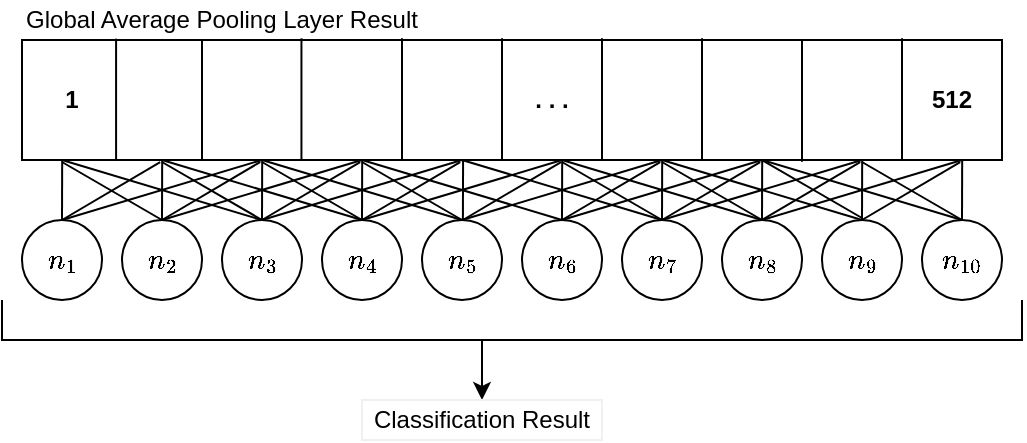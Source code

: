 <mxfile version="14.6.13" type="device"><diagram id="44kr0GUR_0mZBJOBRpSQ" name="Page-1"><mxGraphModel dx="1185" dy="718" grid="1" gridSize="10" guides="1" tooltips="1" connect="1" arrows="1" fold="1" page="1" pageScale="1" pageWidth="850" pageHeight="1100" math="1" shadow="0"><root><mxCell id="0"/><mxCell id="1" parent="0"/><mxCell id="lbWZ5L9B7UxWG1Ia3VkN-7" value="&lt;span&gt;$$n_9$$&lt;/span&gt;" style="ellipse;whiteSpace=wrap;html=1;aspect=fixed;" vertex="1" parent="1"><mxGeometry x="690" y="270" width="40" height="40" as="geometry"/></mxCell><mxCell id="lbWZ5L9B7UxWG1Ia3VkN-12" value="" style="rounded=0;whiteSpace=wrap;html=1;" vertex="1" parent="1"><mxGeometry x="290" y="180" width="490" height="60" as="geometry"/></mxCell><mxCell id="lbWZ5L9B7UxWG1Ia3VkN-15" value="" style="endArrow=none;html=1;exitX=0.096;exitY=1.003;exitDx=0;exitDy=0;exitPerimeter=0;entryX=0.096;entryY=-0.011;entryDx=0;entryDy=0;entryPerimeter=0;" edge="1" parent="1" source="lbWZ5L9B7UxWG1Ia3VkN-12" target="lbWZ5L9B7UxWG1Ia3VkN-12"><mxGeometry width="50" height="50" relative="1" as="geometry"><mxPoint x="330" y="235" as="sourcePoint"/><mxPoint x="330" y="185" as="targetPoint"/></mxGeometry></mxCell><mxCell id="lbWZ5L9B7UxWG1Ia3VkN-16" value="&lt;span&gt;$$n_8$$&lt;/span&gt;" style="ellipse;whiteSpace=wrap;html=1;aspect=fixed;" vertex="1" parent="1"><mxGeometry x="640" y="270" width="40" height="40" as="geometry"/></mxCell><mxCell id="lbWZ5L9B7UxWG1Ia3VkN-17" value="&lt;span&gt;$$n_7$$&lt;/span&gt;" style="ellipse;whiteSpace=wrap;html=1;aspect=fixed;" vertex="1" parent="1"><mxGeometry x="590" y="270" width="40" height="40" as="geometry"/></mxCell><mxCell id="lbWZ5L9B7UxWG1Ia3VkN-18" value="&lt;span&gt;$$n_6$$&lt;/span&gt;" style="ellipse;whiteSpace=wrap;html=1;aspect=fixed;" vertex="1" parent="1"><mxGeometry x="540" y="270" width="40" height="40" as="geometry"/></mxCell><mxCell id="lbWZ5L9B7UxWG1Ia3VkN-19" value="&lt;span&gt;$$n_5$$&lt;/span&gt;" style="ellipse;whiteSpace=wrap;html=1;aspect=fixed;" vertex="1" parent="1"><mxGeometry x="490" y="270" width="40" height="40" as="geometry"/></mxCell><mxCell id="lbWZ5L9B7UxWG1Ia3VkN-20" value="&lt;span&gt;$$n_{10}$$&lt;/span&gt;" style="ellipse;whiteSpace=wrap;html=1;aspect=fixed;" vertex="1" parent="1"><mxGeometry x="740" y="270" width="40" height="40" as="geometry"/></mxCell><mxCell id="lbWZ5L9B7UxWG1Ia3VkN-21" value="&lt;span&gt;$$n_3$$&lt;/span&gt;" style="ellipse;whiteSpace=wrap;html=1;aspect=fixed;" vertex="1" parent="1"><mxGeometry x="390" y="270" width="40" height="40" as="geometry"/></mxCell><mxCell id="lbWZ5L9B7UxWG1Ia3VkN-22" value="&lt;span&gt;$$n_2$$&lt;/span&gt;" style="ellipse;whiteSpace=wrap;html=1;aspect=fixed;" vertex="1" parent="1"><mxGeometry x="340" y="270" width="40" height="40" as="geometry"/></mxCell><mxCell id="lbWZ5L9B7UxWG1Ia3VkN-23" value="$$n_1$$" style="ellipse;whiteSpace=wrap;html=1;aspect=fixed;" vertex="1" parent="1"><mxGeometry x="290" y="270" width="40" height="40" as="geometry"/></mxCell><mxCell id="lbWZ5L9B7UxWG1Ia3VkN-24" value="&lt;span&gt;$$n_4$$&lt;/span&gt;" style="ellipse;whiteSpace=wrap;html=1;aspect=fixed;" vertex="1" parent="1"><mxGeometry x="440" y="270" width="40" height="40" as="geometry"/></mxCell><mxCell id="lbWZ5L9B7UxWG1Ia3VkN-25" value="" style="endArrow=none;html=1;exitX=0.096;exitY=1.003;exitDx=0;exitDy=0;exitPerimeter=0;entryX=0.096;entryY=-0.011;entryDx=0;entryDy=0;entryPerimeter=0;" edge="1" parent="1"><mxGeometry width="50" height="50" relative="1" as="geometry"><mxPoint x="380.0" y="240.42" as="sourcePoint"/><mxPoint x="380.0" y="179.58" as="targetPoint"/></mxGeometry></mxCell><mxCell id="lbWZ5L9B7UxWG1Ia3VkN-26" value="" style="endArrow=none;html=1;exitX=0.096;exitY=1.003;exitDx=0;exitDy=0;exitPerimeter=0;entryX=0.096;entryY=-0.011;entryDx=0;entryDy=0;entryPerimeter=0;" edge="1" parent="1"><mxGeometry width="50" height="50" relative="1" as="geometry"><mxPoint x="429.72" y="240" as="sourcePoint"/><mxPoint x="429.72" y="179.16" as="targetPoint"/></mxGeometry></mxCell><mxCell id="lbWZ5L9B7UxWG1Ia3VkN-27" value="" style="endArrow=none;html=1;exitX=0.096;exitY=1.003;exitDx=0;exitDy=0;exitPerimeter=0;entryX=0.096;entryY=-0.011;entryDx=0;entryDy=0;entryPerimeter=0;" edge="1" parent="1"><mxGeometry width="50" height="50" relative="1" as="geometry"><mxPoint x="480.0" y="240" as="sourcePoint"/><mxPoint x="480.0" y="179.16" as="targetPoint"/></mxGeometry></mxCell><mxCell id="lbWZ5L9B7UxWG1Ia3VkN-30" value="" style="endArrow=none;html=1;exitX=0.096;exitY=1.003;exitDx=0;exitDy=0;exitPerimeter=0;entryX=0.096;entryY=-0.011;entryDx=0;entryDy=0;entryPerimeter=0;" edge="1" parent="1"><mxGeometry width="50" height="50" relative="1" as="geometry"><mxPoint x="530" y="240" as="sourcePoint"/><mxPoint x="530" y="179.16" as="targetPoint"/></mxGeometry></mxCell><mxCell id="lbWZ5L9B7UxWG1Ia3VkN-31" value="" style="endArrow=none;html=1;exitX=0.096;exitY=1.003;exitDx=0;exitDy=0;exitPerimeter=0;entryX=0.096;entryY=-0.011;entryDx=0;entryDy=0;entryPerimeter=0;" edge="1" parent="1"><mxGeometry width="50" height="50" relative="1" as="geometry"><mxPoint x="580" y="240" as="sourcePoint"/><mxPoint x="580" y="179.16" as="targetPoint"/></mxGeometry></mxCell><mxCell id="lbWZ5L9B7UxWG1Ia3VkN-32" value="" style="endArrow=none;html=1;exitX=0.096;exitY=1.003;exitDx=0;exitDy=0;exitPerimeter=0;entryX=0.096;entryY=-0.011;entryDx=0;entryDy=0;entryPerimeter=0;" edge="1" parent="1"><mxGeometry width="50" height="50" relative="1" as="geometry"><mxPoint x="630" y="240" as="sourcePoint"/><mxPoint x="630" y="179.16" as="targetPoint"/></mxGeometry></mxCell><mxCell id="lbWZ5L9B7UxWG1Ia3VkN-33" value="" style="endArrow=none;html=1;exitX=0.096;exitY=1.003;exitDx=0;exitDy=0;exitPerimeter=0;entryX=0.096;entryY=-0.011;entryDx=0;entryDy=0;entryPerimeter=0;" edge="1" parent="1"><mxGeometry width="50" height="50" relative="1" as="geometry"><mxPoint x="680" y="240.84" as="sourcePoint"/><mxPoint x="680" y="180.0" as="targetPoint"/></mxGeometry></mxCell><mxCell id="lbWZ5L9B7UxWG1Ia3VkN-34" value="" style="endArrow=none;html=1;exitX=0.096;exitY=1.003;exitDx=0;exitDy=0;exitPerimeter=0;entryX=0.096;entryY=-0.011;entryDx=0;entryDy=0;entryPerimeter=0;" edge="1" parent="1"><mxGeometry width="50" height="50" relative="1" as="geometry"><mxPoint x="730" y="240.0" as="sourcePoint"/><mxPoint x="730" y="179.16" as="targetPoint"/></mxGeometry></mxCell><mxCell id="lbWZ5L9B7UxWG1Ia3VkN-36" value="" style="endArrow=none;html=1;entryX=0.5;entryY=0;entryDx=0;entryDy=0;exitX=0.041;exitY=1;exitDx=0;exitDy=0;exitPerimeter=0;" edge="1" parent="1" source="lbWZ5L9B7UxWG1Ia3VkN-12" target="lbWZ5L9B7UxWG1Ia3VkN-23"><mxGeometry width="50" height="50" relative="1" as="geometry"><mxPoint x="190" y="330" as="sourcePoint"/><mxPoint x="240" y="280" as="targetPoint"/></mxGeometry></mxCell><mxCell id="lbWZ5L9B7UxWG1Ia3VkN-37" value="" style="endArrow=none;html=1;exitX=0.5;exitY=0;exitDx=0;exitDy=0;entryX=0.141;entryY=1.017;entryDx=0;entryDy=0;entryPerimeter=0;" edge="1" parent="1" source="lbWZ5L9B7UxWG1Ia3VkN-23" target="lbWZ5L9B7UxWG1Ia3VkN-12"><mxGeometry width="50" height="50" relative="1" as="geometry"><mxPoint x="380" y="280" as="sourcePoint"/><mxPoint x="430" y="230" as="targetPoint"/></mxGeometry></mxCell><mxCell id="lbWZ5L9B7UxWG1Ia3VkN-38" value="" style="endArrow=none;html=1;entryX=0.5;entryY=0;entryDx=0;entryDy=0;exitX=0.041;exitY=1;exitDx=0;exitDy=0;exitPerimeter=0;" edge="1" parent="1"><mxGeometry width="50" height="50" relative="1" as="geometry"><mxPoint x="360.09" y="240" as="sourcePoint"/><mxPoint x="360" y="270" as="targetPoint"/></mxGeometry></mxCell><mxCell id="lbWZ5L9B7UxWG1Ia3VkN-39" value="" style="endArrow=none;html=1;exitX=0.5;exitY=0;exitDx=0;exitDy=0;entryX=0.141;entryY=1.017;entryDx=0;entryDy=0;entryPerimeter=0;" edge="1" parent="1"><mxGeometry width="50" height="50" relative="1" as="geometry"><mxPoint x="360" y="270" as="sourcePoint"/><mxPoint x="409.09" y="241.02" as="targetPoint"/></mxGeometry></mxCell><mxCell id="lbWZ5L9B7UxWG1Ia3VkN-40" value="" style="endArrow=none;html=1;entryX=0.5;entryY=0;entryDx=0;entryDy=0;exitX=0.041;exitY=1;exitDx=0;exitDy=0;exitPerimeter=0;" edge="1" parent="1"><mxGeometry width="50" height="50" relative="1" as="geometry"><mxPoint x="410.09" y="240" as="sourcePoint"/><mxPoint x="410" y="270" as="targetPoint"/></mxGeometry></mxCell><mxCell id="lbWZ5L9B7UxWG1Ia3VkN-41" value="" style="endArrow=none;html=1;exitX=0.5;exitY=0;exitDx=0;exitDy=0;entryX=0.141;entryY=1.017;entryDx=0;entryDy=0;entryPerimeter=0;" edge="1" parent="1"><mxGeometry width="50" height="50" relative="1" as="geometry"><mxPoint x="410" y="270" as="sourcePoint"/><mxPoint x="459.09" y="241.02" as="targetPoint"/></mxGeometry></mxCell><mxCell id="lbWZ5L9B7UxWG1Ia3VkN-42" value="" style="endArrow=none;html=1;entryX=0.5;entryY=0;entryDx=0;entryDy=0;exitX=0.041;exitY=1;exitDx=0;exitDy=0;exitPerimeter=0;" edge="1" parent="1"><mxGeometry width="50" height="50" relative="1" as="geometry"><mxPoint x="460.09" y="240" as="sourcePoint"/><mxPoint x="460" y="270" as="targetPoint"/></mxGeometry></mxCell><mxCell id="lbWZ5L9B7UxWG1Ia3VkN-43" value="" style="endArrow=none;html=1;exitX=0.5;exitY=0;exitDx=0;exitDy=0;entryX=0.141;entryY=1.017;entryDx=0;entryDy=0;entryPerimeter=0;" edge="1" parent="1"><mxGeometry width="50" height="50" relative="1" as="geometry"><mxPoint x="460" y="270" as="sourcePoint"/><mxPoint x="509.09" y="241.02" as="targetPoint"/></mxGeometry></mxCell><mxCell id="lbWZ5L9B7UxWG1Ia3VkN-44" value="" style="endArrow=none;html=1;entryX=0.5;entryY=0;entryDx=0;entryDy=0;exitX=0.041;exitY=1;exitDx=0;exitDy=0;exitPerimeter=0;" edge="1" parent="1"><mxGeometry width="50" height="50" relative="1" as="geometry"><mxPoint x="510.54" y="240" as="sourcePoint"/><mxPoint x="510.45" y="270" as="targetPoint"/></mxGeometry></mxCell><mxCell id="lbWZ5L9B7UxWG1Ia3VkN-45" value="" style="endArrow=none;html=1;exitX=0.5;exitY=0;exitDx=0;exitDy=0;entryX=0.141;entryY=1.017;entryDx=0;entryDy=0;entryPerimeter=0;" edge="1" parent="1"><mxGeometry width="50" height="50" relative="1" as="geometry"><mxPoint x="510.45" y="270" as="sourcePoint"/><mxPoint x="559.54" y="241.02" as="targetPoint"/></mxGeometry></mxCell><mxCell id="lbWZ5L9B7UxWG1Ia3VkN-46" value="" style="endArrow=none;html=1;entryX=0.5;entryY=0;entryDx=0;entryDy=0;exitX=0.041;exitY=1;exitDx=0;exitDy=0;exitPerimeter=0;" edge="1" parent="1"><mxGeometry width="50" height="50" relative="1" as="geometry"><mxPoint x="560.09" y="240" as="sourcePoint"/><mxPoint x="560" y="270" as="targetPoint"/></mxGeometry></mxCell><mxCell id="lbWZ5L9B7UxWG1Ia3VkN-47" value="" style="endArrow=none;html=1;exitX=0.5;exitY=0;exitDx=0;exitDy=0;entryX=0.141;entryY=1.017;entryDx=0;entryDy=0;entryPerimeter=0;" edge="1" parent="1"><mxGeometry width="50" height="50" relative="1" as="geometry"><mxPoint x="560" y="270" as="sourcePoint"/><mxPoint x="609.09" y="241.02" as="targetPoint"/></mxGeometry></mxCell><mxCell id="lbWZ5L9B7UxWG1Ia3VkN-48" value="" style="endArrow=none;html=1;entryX=0.5;entryY=0;entryDx=0;entryDy=0;exitX=0.041;exitY=1;exitDx=0;exitDy=0;exitPerimeter=0;" edge="1" parent="1"><mxGeometry width="50" height="50" relative="1" as="geometry"><mxPoint x="610.09" y="240" as="sourcePoint"/><mxPoint x="610" y="270" as="targetPoint"/></mxGeometry></mxCell><mxCell id="lbWZ5L9B7UxWG1Ia3VkN-49" value="" style="endArrow=none;html=1;exitX=0.5;exitY=0;exitDx=0;exitDy=0;entryX=0.141;entryY=1.017;entryDx=0;entryDy=0;entryPerimeter=0;" edge="1" parent="1"><mxGeometry width="50" height="50" relative="1" as="geometry"><mxPoint x="610" y="270" as="sourcePoint"/><mxPoint x="659.09" y="241.02" as="targetPoint"/></mxGeometry></mxCell><mxCell id="lbWZ5L9B7UxWG1Ia3VkN-50" value="" style="endArrow=none;html=1;entryX=0.5;entryY=0;entryDx=0;entryDy=0;exitX=0.041;exitY=1;exitDx=0;exitDy=0;exitPerimeter=0;" edge="1" parent="1"><mxGeometry width="50" height="50" relative="1" as="geometry"><mxPoint x="660.09" y="240" as="sourcePoint"/><mxPoint x="660" y="270" as="targetPoint"/></mxGeometry></mxCell><mxCell id="lbWZ5L9B7UxWG1Ia3VkN-51" value="" style="endArrow=none;html=1;exitX=0.5;exitY=0;exitDx=0;exitDy=0;entryX=0.141;entryY=1.017;entryDx=0;entryDy=0;entryPerimeter=0;" edge="1" parent="1"><mxGeometry width="50" height="50" relative="1" as="geometry"><mxPoint x="660" y="270" as="sourcePoint"/><mxPoint x="709.09" y="241.02" as="targetPoint"/></mxGeometry></mxCell><mxCell id="lbWZ5L9B7UxWG1Ia3VkN-52" value="" style="endArrow=none;html=1;entryX=0.5;entryY=0;entryDx=0;entryDy=0;exitX=0.041;exitY=1;exitDx=0;exitDy=0;exitPerimeter=0;" edge="1" parent="1"><mxGeometry width="50" height="50" relative="1" as="geometry"><mxPoint x="710.09" y="240" as="sourcePoint"/><mxPoint x="710" y="270" as="targetPoint"/></mxGeometry></mxCell><mxCell id="lbWZ5L9B7UxWG1Ia3VkN-53" value="" style="endArrow=none;html=1;exitX=0.5;exitY=0;exitDx=0;exitDy=0;entryX=0.141;entryY=1.017;entryDx=0;entryDy=0;entryPerimeter=0;" edge="1" parent="1"><mxGeometry width="50" height="50" relative="1" as="geometry"><mxPoint x="710" y="270" as="sourcePoint"/><mxPoint x="759.09" y="241.02" as="targetPoint"/></mxGeometry></mxCell><mxCell id="lbWZ5L9B7UxWG1Ia3VkN-56" value="" style="endArrow=none;html=1;entryX=0.5;entryY=0;entryDx=0;entryDy=0;exitX=0.041;exitY=1;exitDx=0;exitDy=0;exitPerimeter=0;" edge="1" parent="1"><mxGeometry width="50" height="50" relative="1" as="geometry"><mxPoint x="760" y="270" as="sourcePoint"/><mxPoint x="760.09" y="240" as="targetPoint"/></mxGeometry></mxCell><mxCell id="lbWZ5L9B7UxWG1Ia3VkN-57" value="" style="endArrow=none;html=1;entryX=0.141;entryY=1.017;entryDx=0;entryDy=0;entryPerimeter=0;" edge="1" parent="1"><mxGeometry width="50" height="50" relative="1" as="geometry"><mxPoint x="710" y="241" as="sourcePoint"/><mxPoint x="760" y="270" as="targetPoint"/></mxGeometry></mxCell><mxCell id="lbWZ5L9B7UxWG1Ia3VkN-58" value="" style="endArrow=none;html=1;entryX=0.141;entryY=1.017;entryDx=0;entryDy=0;entryPerimeter=0;" edge="1" parent="1"><mxGeometry width="50" height="50" relative="1" as="geometry"><mxPoint x="660" y="240" as="sourcePoint"/><mxPoint x="710" y="269" as="targetPoint"/></mxGeometry></mxCell><mxCell id="lbWZ5L9B7UxWG1Ia3VkN-59" value="" style="endArrow=none;html=1;entryX=0.141;entryY=1.017;entryDx=0;entryDy=0;entryPerimeter=0;" edge="1" parent="1"><mxGeometry width="50" height="50" relative="1" as="geometry"><mxPoint x="560" y="241" as="sourcePoint"/><mxPoint x="610" y="270" as="targetPoint"/></mxGeometry></mxCell><mxCell id="lbWZ5L9B7UxWG1Ia3VkN-60" value="" style="endArrow=none;html=1;entryX=0.141;entryY=1.017;entryDx=0;entryDy=0;entryPerimeter=0;" edge="1" parent="1"><mxGeometry width="50" height="50" relative="1" as="geometry"><mxPoint x="610" y="241" as="sourcePoint"/><mxPoint x="660" y="270" as="targetPoint"/></mxGeometry></mxCell><mxCell id="lbWZ5L9B7UxWG1Ia3VkN-61" value="" style="endArrow=none;html=1;entryX=0.141;entryY=1.017;entryDx=0;entryDy=0;entryPerimeter=0;" edge="1" parent="1"><mxGeometry width="50" height="50" relative="1" as="geometry"><mxPoint x="460" y="241" as="sourcePoint"/><mxPoint x="510" y="270" as="targetPoint"/></mxGeometry></mxCell><mxCell id="lbWZ5L9B7UxWG1Ia3VkN-62" value="" style="endArrow=none;html=1;entryX=0.141;entryY=1.017;entryDx=0;entryDy=0;entryPerimeter=0;" edge="1" parent="1"><mxGeometry width="50" height="50" relative="1" as="geometry"><mxPoint x="410" y="241" as="sourcePoint"/><mxPoint x="460" y="270" as="targetPoint"/></mxGeometry></mxCell><mxCell id="lbWZ5L9B7UxWG1Ia3VkN-63" value="" style="endArrow=none;html=1;entryX=0.141;entryY=1.017;entryDx=0;entryDy=0;entryPerimeter=0;" edge="1" parent="1"><mxGeometry width="50" height="50" relative="1" as="geometry"><mxPoint x="360" y="241" as="sourcePoint"/><mxPoint x="410" y="270" as="targetPoint"/></mxGeometry></mxCell><mxCell id="lbWZ5L9B7UxWG1Ia3VkN-64" value="" style="endArrow=none;html=1;entryX=0.141;entryY=1.017;entryDx=0;entryDy=0;entryPerimeter=0;" edge="1" parent="1"><mxGeometry width="50" height="50" relative="1" as="geometry"><mxPoint x="310" y="241" as="sourcePoint"/><mxPoint x="360" y="270" as="targetPoint"/></mxGeometry></mxCell><mxCell id="lbWZ5L9B7UxWG1Ia3VkN-65" value="Global Average Pooling Layer Result" style="text;html=1;strokeColor=none;fillColor=none;align=center;verticalAlign=middle;whiteSpace=wrap;rounded=0;" vertex="1" parent="1"><mxGeometry x="290" y="160" width="200" height="20" as="geometry"/></mxCell><mxCell id="lbWZ5L9B7UxWG1Ia3VkN-66" value="1" style="text;html=1;strokeColor=none;fillColor=none;align=center;verticalAlign=middle;whiteSpace=wrap;rounded=0;fontStyle=1" vertex="1" parent="1"><mxGeometry x="290" y="200" width="50" height="20" as="geometry"/></mxCell><mxCell id="lbWZ5L9B7UxWG1Ia3VkN-67" value="512" style="text;html=1;strokeColor=none;fillColor=none;align=center;verticalAlign=middle;whiteSpace=wrap;rounded=0;fontStyle=1" vertex="1" parent="1"><mxGeometry x="730" y="200" width="50" height="20" as="geometry"/></mxCell><mxCell id="lbWZ5L9B7UxWG1Ia3VkN-68" value=". . ." style="text;html=1;strokeColor=none;fillColor=none;align=center;verticalAlign=middle;whiteSpace=wrap;rounded=0;fontStyle=1" vertex="1" parent="1"><mxGeometry x="530" y="200" width="50" height="20" as="geometry"/></mxCell><mxCell id="lbWZ5L9B7UxWG1Ia3VkN-69" value="" style="endArrow=none;html=1;rounded=0;" edge="1" parent="1"><mxGeometry width="50" height="50" relative="1" as="geometry"><mxPoint x="280" y="310" as="sourcePoint"/><mxPoint x="790" y="310" as="targetPoint"/><Array as="points"><mxPoint x="280" y="330"/><mxPoint x="790" y="330"/></Array></mxGeometry></mxCell><mxCell id="lbWZ5L9B7UxWG1Ia3VkN-72" value="" style="endArrow=classic;html=1;" edge="1" parent="1"><mxGeometry width="50" height="50" relative="1" as="geometry"><mxPoint x="520" y="330" as="sourcePoint"/><mxPoint x="520" y="360" as="targetPoint"/></mxGeometry></mxCell><mxCell id="lbWZ5L9B7UxWG1Ia3VkN-73" value="Classification Result" style="text;html=1;align=center;verticalAlign=middle;whiteSpace=wrap;rounded=0;strokeColor=#f0f0f0;" vertex="1" parent="1"><mxGeometry x="460" y="360" width="120" height="20" as="geometry"/></mxCell><mxCell id="lbWZ5L9B7UxWG1Ia3VkN-74" value="" style="endArrow=none;html=1;" edge="1" parent="1"><mxGeometry width="50" height="50" relative="1" as="geometry"><mxPoint x="310" y="270" as="sourcePoint"/><mxPoint x="410" y="240" as="targetPoint"/></mxGeometry></mxCell><mxCell id="lbWZ5L9B7UxWG1Ia3VkN-75" value="" style="endArrow=none;html=1;" edge="1" parent="1"><mxGeometry width="50" height="50" relative="1" as="geometry"><mxPoint x="360" y="270" as="sourcePoint"/><mxPoint x="460" y="240" as="targetPoint"/></mxGeometry></mxCell><mxCell id="lbWZ5L9B7UxWG1Ia3VkN-76" value="" style="endArrow=none;html=1;" edge="1" parent="1"><mxGeometry width="50" height="50" relative="1" as="geometry"><mxPoint x="410" y="270" as="sourcePoint"/><mxPoint x="510" y="240" as="targetPoint"/></mxGeometry></mxCell><mxCell id="lbWZ5L9B7UxWG1Ia3VkN-77" value="" style="endArrow=none;html=1;" edge="1" parent="1"><mxGeometry width="50" height="50" relative="1" as="geometry"><mxPoint x="460" y="270" as="sourcePoint"/><mxPoint x="560" y="240" as="targetPoint"/></mxGeometry></mxCell><mxCell id="lbWZ5L9B7UxWG1Ia3VkN-78" value="" style="endArrow=none;html=1;" edge="1" parent="1"><mxGeometry width="50" height="50" relative="1" as="geometry"><mxPoint x="510" y="270" as="sourcePoint"/><mxPoint x="610" y="240" as="targetPoint"/></mxGeometry></mxCell><mxCell id="lbWZ5L9B7UxWG1Ia3VkN-79" value="" style="endArrow=none;html=1;" edge="1" parent="1"><mxGeometry width="50" height="50" relative="1" as="geometry"><mxPoint x="560" y="270" as="sourcePoint"/><mxPoint x="660" y="240" as="targetPoint"/></mxGeometry></mxCell><mxCell id="lbWZ5L9B7UxWG1Ia3VkN-80" value="" style="endArrow=none;html=1;" edge="1" parent="1"><mxGeometry width="50" height="50" relative="1" as="geometry"><mxPoint x="610" y="270" as="sourcePoint"/><mxPoint x="710" y="240" as="targetPoint"/></mxGeometry></mxCell><mxCell id="lbWZ5L9B7UxWG1Ia3VkN-81" value="" style="endArrow=none;html=1;" edge="1" parent="1"><mxGeometry width="50" height="50" relative="1" as="geometry"><mxPoint x="660" y="270" as="sourcePoint"/><mxPoint x="760" y="240" as="targetPoint"/></mxGeometry></mxCell><mxCell id="lbWZ5L9B7UxWG1Ia3VkN-84" value="" style="endArrow=none;html=1;" edge="1" parent="1"><mxGeometry width="50" height="50" relative="1" as="geometry"><mxPoint x="760" y="270" as="sourcePoint"/><mxPoint x="660.0" y="240" as="targetPoint"/></mxGeometry></mxCell><mxCell id="lbWZ5L9B7UxWG1Ia3VkN-85" value="" style="endArrow=none;html=1;" edge="1" parent="1"><mxGeometry width="50" height="50" relative="1" as="geometry"><mxPoint x="710" y="270" as="sourcePoint"/><mxPoint x="610.0" y="240" as="targetPoint"/></mxGeometry></mxCell><mxCell id="lbWZ5L9B7UxWG1Ia3VkN-86" value="" style="endArrow=none;html=1;" edge="1" parent="1"><mxGeometry width="50" height="50" relative="1" as="geometry"><mxPoint x="660" y="270" as="sourcePoint"/><mxPoint x="560.0" y="240" as="targetPoint"/></mxGeometry></mxCell><mxCell id="lbWZ5L9B7UxWG1Ia3VkN-87" value="" style="endArrow=none;html=1;" edge="1" parent="1"><mxGeometry width="50" height="50" relative="1" as="geometry"><mxPoint x="610" y="270" as="sourcePoint"/><mxPoint x="510.0" y="240" as="targetPoint"/></mxGeometry></mxCell><mxCell id="lbWZ5L9B7UxWG1Ia3VkN-88" value="" style="endArrow=none;html=1;" edge="1" parent="1"><mxGeometry width="50" height="50" relative="1" as="geometry"><mxPoint x="560" y="270" as="sourcePoint"/><mxPoint x="460.0" y="240" as="targetPoint"/></mxGeometry></mxCell><mxCell id="lbWZ5L9B7UxWG1Ia3VkN-89" value="" style="endArrow=none;html=1;" edge="1" parent="1"><mxGeometry width="50" height="50" relative="1" as="geometry"><mxPoint x="510" y="270" as="sourcePoint"/><mxPoint x="410.0" y="240" as="targetPoint"/></mxGeometry></mxCell><mxCell id="lbWZ5L9B7UxWG1Ia3VkN-90" value="" style="endArrow=none;html=1;" edge="1" parent="1"><mxGeometry width="50" height="50" relative="1" as="geometry"><mxPoint x="460" y="270" as="sourcePoint"/><mxPoint x="360.0" y="240" as="targetPoint"/></mxGeometry></mxCell><mxCell id="lbWZ5L9B7UxWG1Ia3VkN-91" value="" style="endArrow=none;html=1;" edge="1" parent="1"><mxGeometry width="50" height="50" relative="1" as="geometry"><mxPoint x="410" y="270" as="sourcePoint"/><mxPoint x="310.0" y="240" as="targetPoint"/></mxGeometry></mxCell></root></mxGraphModel></diagram></mxfile>
